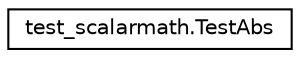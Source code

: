 digraph "Graphical Class Hierarchy"
{
 // LATEX_PDF_SIZE
  edge [fontname="Helvetica",fontsize="10",labelfontname="Helvetica",labelfontsize="10"];
  node [fontname="Helvetica",fontsize="10",shape=record];
  rankdir="LR";
  Node0 [label="test_scalarmath.TestAbs",height=0.2,width=0.4,color="black", fillcolor="white", style="filled",URL="$classtest__scalarmath_1_1TestAbs.html",tooltip=" "];
}
